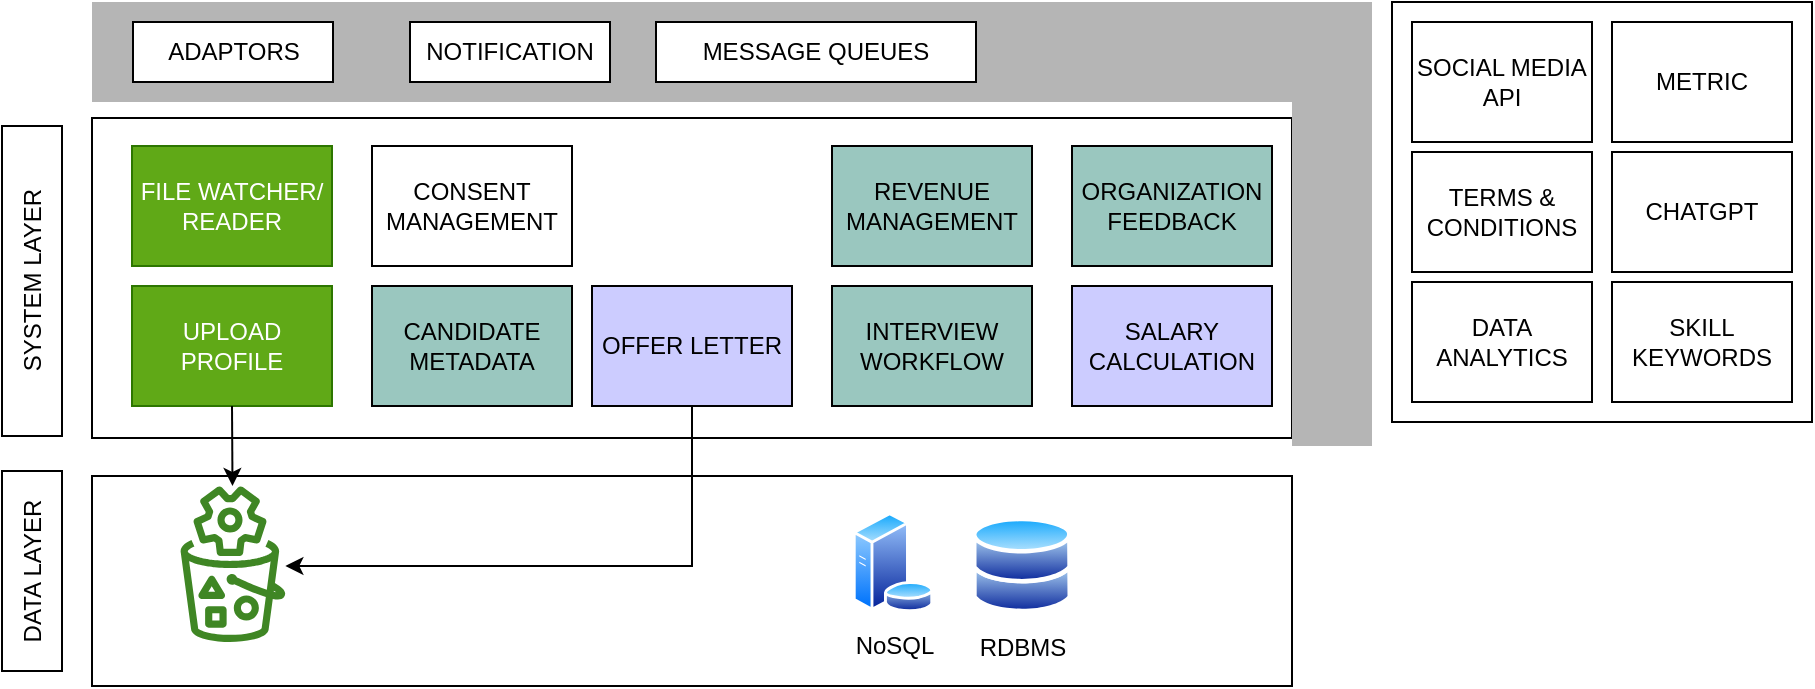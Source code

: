 <mxfile version="21.3.8" type="github">
  <diagram name="Page-1" id="Dh7hcGiAznb-rkb4ZNL5">
    <mxGraphModel dx="1050" dy="541" grid="1" gridSize="10" guides="1" tooltips="1" connect="1" arrows="1" fold="1" page="1" pageScale="1" pageWidth="827" pageHeight="1169" math="0" shadow="0">
      <root>
        <mxCell id="0" />
        <mxCell id="1" parent="0" />
        <mxCell id="gkphJBtDpKk1ZwpOAE3T-15" value="" style="rounded=0;whiteSpace=wrap;html=1;fillColor=none;" vertex="1" parent="1">
          <mxGeometry x="770" y="308" width="210" height="210" as="geometry" />
        </mxCell>
        <mxCell id="gkphJBtDpKk1ZwpOAE3T-12" value="" style="rounded=0;whiteSpace=wrap;html=1;fillColor=none;" vertex="1" parent="1">
          <mxGeometry x="120" y="545" width="600" height="105" as="geometry" />
        </mxCell>
        <mxCell id="gkphJBtDpKk1ZwpOAE3T-2" value="" style="rounded=0;whiteSpace=wrap;html=1;fillColor=none;" vertex="1" parent="1">
          <mxGeometry x="120" y="366" width="600" height="160" as="geometry" />
        </mxCell>
        <mxCell id="gkphJBtDpKk1ZwpOAE3T-3" value="SYSTEM LAYER" style="rounded=0;whiteSpace=wrap;html=1;rotation=-90;" vertex="1" parent="1">
          <mxGeometry x="12.5" y="432.5" width="155" height="30" as="geometry" />
        </mxCell>
        <mxCell id="gkphJBtDpKk1ZwpOAE3T-4" value="UPLOAD PROFILE" style="rounded=0;whiteSpace=wrap;html=1;fillColor=#60a917;fontColor=#ffffff;strokeColor=#2D7600;" vertex="1" parent="1">
          <mxGeometry x="140" y="450" width="100" height="60" as="geometry" />
        </mxCell>
        <mxCell id="gkphJBtDpKk1ZwpOAE3T-5" value="" style="sketch=0;outlineConnect=0;fontColor=#232F3E;gradientColor=none;fillColor=#3F8624;strokeColor=none;dashed=0;verticalLabelPosition=bottom;verticalAlign=top;align=center;html=1;fontSize=12;fontStyle=0;aspect=fixed;pointerEvents=1;shape=mxgraph.aws4.s3_object_lambda;" vertex="1" parent="1">
          <mxGeometry x="164" y="550" width="53" height="78" as="geometry" />
        </mxCell>
        <mxCell id="gkphJBtDpKk1ZwpOAE3T-6" value="" style="endArrow=classic;html=1;rounded=0;exitX=0.5;exitY=1;exitDx=0;exitDy=0;" edge="1" parent="1" source="gkphJBtDpKk1ZwpOAE3T-4" target="gkphJBtDpKk1ZwpOAE3T-5">
          <mxGeometry width="50" height="50" relative="1" as="geometry">
            <mxPoint x="290" y="590" as="sourcePoint" />
            <mxPoint x="340" y="540" as="targetPoint" />
          </mxGeometry>
        </mxCell>
        <mxCell id="gkphJBtDpKk1ZwpOAE3T-7" value="&lt;span style=&quot;background-color: rgb(154, 199, 191);&quot;&gt;INTERVIEW WORKFLOW&lt;/span&gt;" style="rounded=0;whiteSpace=wrap;html=1;fillColor=#9AC7BF;" vertex="1" parent="1">
          <mxGeometry x="490" y="450" width="100" height="60" as="geometry" />
        </mxCell>
        <mxCell id="gkphJBtDpKk1ZwpOAE3T-21" style="edgeStyle=orthogonalEdgeStyle;rounded=0;orthogonalLoop=1;jettySize=auto;html=1;exitX=0.5;exitY=1;exitDx=0;exitDy=0;" edge="1" parent="1" source="gkphJBtDpKk1ZwpOAE3T-8" target="gkphJBtDpKk1ZwpOAE3T-5">
          <mxGeometry relative="1" as="geometry">
            <Array as="points">
              <mxPoint x="420" y="590" />
            </Array>
          </mxGeometry>
        </mxCell>
        <mxCell id="gkphJBtDpKk1ZwpOAE3T-8" value="OFFER LETTER" style="rounded=0;whiteSpace=wrap;html=1;fillColor=#CCCCFF;" vertex="1" parent="1">
          <mxGeometry x="370" y="450" width="100" height="60" as="geometry" />
        </mxCell>
        <mxCell id="gkphJBtDpKk1ZwpOAE3T-9" value="SALARY CALCULATION" style="rounded=0;whiteSpace=wrap;html=1;fillColor=#CCCCFF;" vertex="1" parent="1">
          <mxGeometry x="610" y="450" width="100" height="60" as="geometry" />
        </mxCell>
        <mxCell id="gkphJBtDpKk1ZwpOAE3T-10" value="NoSQL" style="image;aspect=fixed;perimeter=ellipsePerimeter;html=1;align=center;shadow=0;dashed=0;spacingTop=3;image=img/lib/active_directory/database_server.svg;" vertex="1" parent="1">
          <mxGeometry x="500" y="563" width="41" height="50" as="geometry" />
        </mxCell>
        <mxCell id="gkphJBtDpKk1ZwpOAE3T-11" value="RDBMS" style="image;aspect=fixed;perimeter=ellipsePerimeter;html=1;align=center;shadow=0;dashed=0;spacingTop=3;image=img/lib/active_directory/databases.svg;" vertex="1" parent="1">
          <mxGeometry x="560" y="565" width="50" height="49" as="geometry" />
        </mxCell>
        <mxCell id="gkphJBtDpKk1ZwpOAE3T-13" value="DATA LAYER" style="rounded=0;whiteSpace=wrap;html=1;rotation=-90;" vertex="1" parent="1">
          <mxGeometry x="40" y="577.5" width="100" height="30" as="geometry" />
        </mxCell>
        <mxCell id="gkphJBtDpKk1ZwpOAE3T-14" value="DATA ANALYTICS" style="rounded=0;whiteSpace=wrap;html=1;" vertex="1" parent="1">
          <mxGeometry x="780" y="448" width="90" height="60" as="geometry" />
        </mxCell>
        <mxCell id="gkphJBtDpKk1ZwpOAE3T-16" value="SKILL KEYWORDS" style="rounded=0;whiteSpace=wrap;html=1;" vertex="1" parent="1">
          <mxGeometry x="880" y="448" width="90" height="60" as="geometry" />
        </mxCell>
        <mxCell id="gkphJBtDpKk1ZwpOAE3T-17" value="TERMS &amp;amp; CONDITIONS" style="rounded=0;whiteSpace=wrap;html=1;" vertex="1" parent="1">
          <mxGeometry x="780" y="383" width="90" height="60" as="geometry" />
        </mxCell>
        <mxCell id="gkphJBtDpKk1ZwpOAE3T-18" value="CANDIDATE METADATA" style="rounded=0;whiteSpace=wrap;html=1;fillColor=#9AC7BF;" vertex="1" parent="1">
          <mxGeometry x="260" y="450" width="100" height="60" as="geometry" />
        </mxCell>
        <mxCell id="gkphJBtDpKk1ZwpOAE3T-19" value="SOCIAL MEDIA API" style="rounded=0;whiteSpace=wrap;html=1;" vertex="1" parent="1">
          <mxGeometry x="780" y="318" width="90" height="60" as="geometry" />
        </mxCell>
        <mxCell id="gkphJBtDpKk1ZwpOAE3T-20" value="CONSENT MANAGEMENT" style="rounded=0;whiteSpace=wrap;html=1;" vertex="1" parent="1">
          <mxGeometry x="260" y="380" width="100" height="60" as="geometry" />
        </mxCell>
        <mxCell id="gkphJBtDpKk1ZwpOAE3T-22" value="CHATGPT" style="rounded=0;whiteSpace=wrap;html=1;" vertex="1" parent="1">
          <mxGeometry x="880" y="383" width="90" height="60" as="geometry" />
        </mxCell>
        <mxCell id="gkphJBtDpKk1ZwpOAE3T-23" value="ORGANIZATION FEEDBACK" style="rounded=0;whiteSpace=wrap;html=1;fillColor=#9AC7BF;" vertex="1" parent="1">
          <mxGeometry x="610" y="380" width="100" height="60" as="geometry" />
        </mxCell>
        <mxCell id="gkphJBtDpKk1ZwpOAE3T-25" value="REVENUE MANAGEMENT" style="rounded=0;whiteSpace=wrap;html=1;fillColor=#9AC7BF;" vertex="1" parent="1">
          <mxGeometry x="490" y="380" width="100" height="60" as="geometry" />
        </mxCell>
        <mxCell id="gkphJBtDpKk1ZwpOAE3T-26" value="" style="rounded=0;whiteSpace=wrap;html=1;fillColor=#B5B5B5;strokeColor=none;" vertex="1" parent="1">
          <mxGeometry x="120" y="308" width="600" height="50" as="geometry" />
        </mxCell>
        <mxCell id="gkphJBtDpKk1ZwpOAE3T-27" value="FILE WATCHER/ READER" style="rounded=0;whiteSpace=wrap;html=1;fillColor=#60a917;fontColor=#ffffff;strokeColor=#2D7600;" vertex="1" parent="1">
          <mxGeometry x="140" y="380" width="100" height="60" as="geometry" />
        </mxCell>
        <mxCell id="gkphJBtDpKk1ZwpOAE3T-28" value="METRIC" style="rounded=0;whiteSpace=wrap;html=1;" vertex="1" parent="1">
          <mxGeometry x="880" y="318" width="90" height="60" as="geometry" />
        </mxCell>
        <mxCell id="gkphJBtDpKk1ZwpOAE3T-30" value="&lt;font color=&quot;#000000&quot;&gt;ADAPTORS&lt;/font&gt;" style="rounded=0;whiteSpace=wrap;html=1;fillColor=#FFFFFF;fontColor=#ffffff;strokeColor=#000000;" vertex="1" parent="1">
          <mxGeometry x="140.5" y="318" width="100" height="30" as="geometry" />
        </mxCell>
        <mxCell id="gkphJBtDpKk1ZwpOAE3T-31" value="&lt;font color=&quot;#000000&quot;&gt;NOTIFICATION&lt;/font&gt;" style="rounded=0;whiteSpace=wrap;html=1;fillColor=#FFFFFF;fontColor=#ffffff;strokeColor=#000000;" vertex="1" parent="1">
          <mxGeometry x="279" y="318" width="100" height="30" as="geometry" />
        </mxCell>
        <mxCell id="gkphJBtDpKk1ZwpOAE3T-32" value="&lt;font color=&quot;#000000&quot;&gt;MESSAGE QUEUES&lt;/font&gt;" style="rounded=0;whiteSpace=wrap;html=1;fillColor=#FFFFFF;fontColor=#ffffff;strokeColor=#000000;" vertex="1" parent="1">
          <mxGeometry x="402" y="318" width="160" height="30" as="geometry" />
        </mxCell>
        <mxCell id="gkphJBtDpKk1ZwpOAE3T-33" value="" style="rounded=0;whiteSpace=wrap;html=1;fillColor=#B5B5B5;strokeColor=none;" vertex="1" parent="1">
          <mxGeometry x="720" y="308" width="40" height="222" as="geometry" />
        </mxCell>
      </root>
    </mxGraphModel>
  </diagram>
</mxfile>
